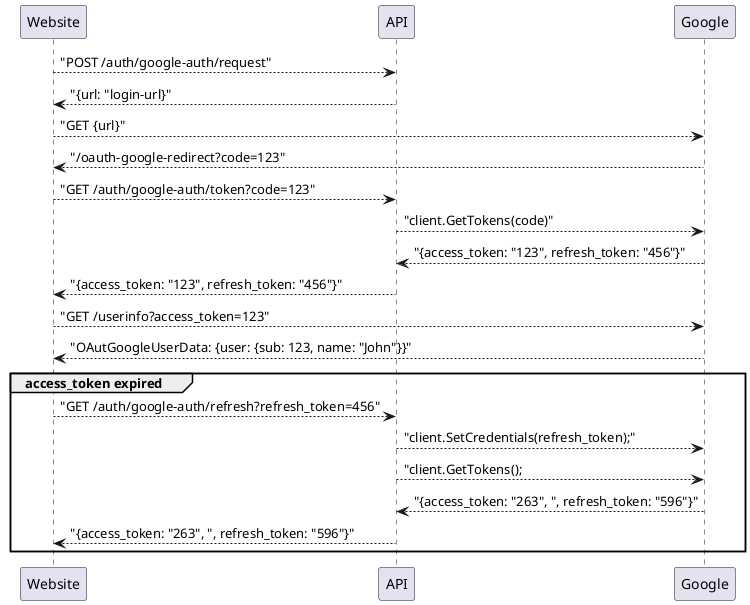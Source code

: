 ﻿@startuml
'https://plantuml.com/sequence-diagram


participant "Website" as W
participant "API" as A
participant "Google" as G

W --> A : "POST /auth/google-auth/request"
A --> W : "{url: "login-url}"
W --> G : "GET {url}"
G --> W : "/oauth-google-redirect?code=123"
W --> A : "GET /auth/google-auth/token?code=123"
A --> G : "client.GetTokens(code)"
G --> A : "{access_token: "123", refresh_token: "456"}"
A --> W : "{access_token: "123", refresh_token: "456"}"
W --> G : "GET /userinfo?access_token=123"
G --> W : "OAutGoogleUserData: {user: {sub: 123, name: "John"}}"

group access_token expired
    W --> A : "GET /auth/google-auth/refresh?refresh_token=456"
    A --> G : "client.SetCredentials(refresh_token);"
    A --> G : "client.GetTokens();
    G --> A : "{access_token: "263", ", refresh_token: "596"}"
    A --> W : "{access_token: "263", ", refresh_token: "596"}"
end

@enduml